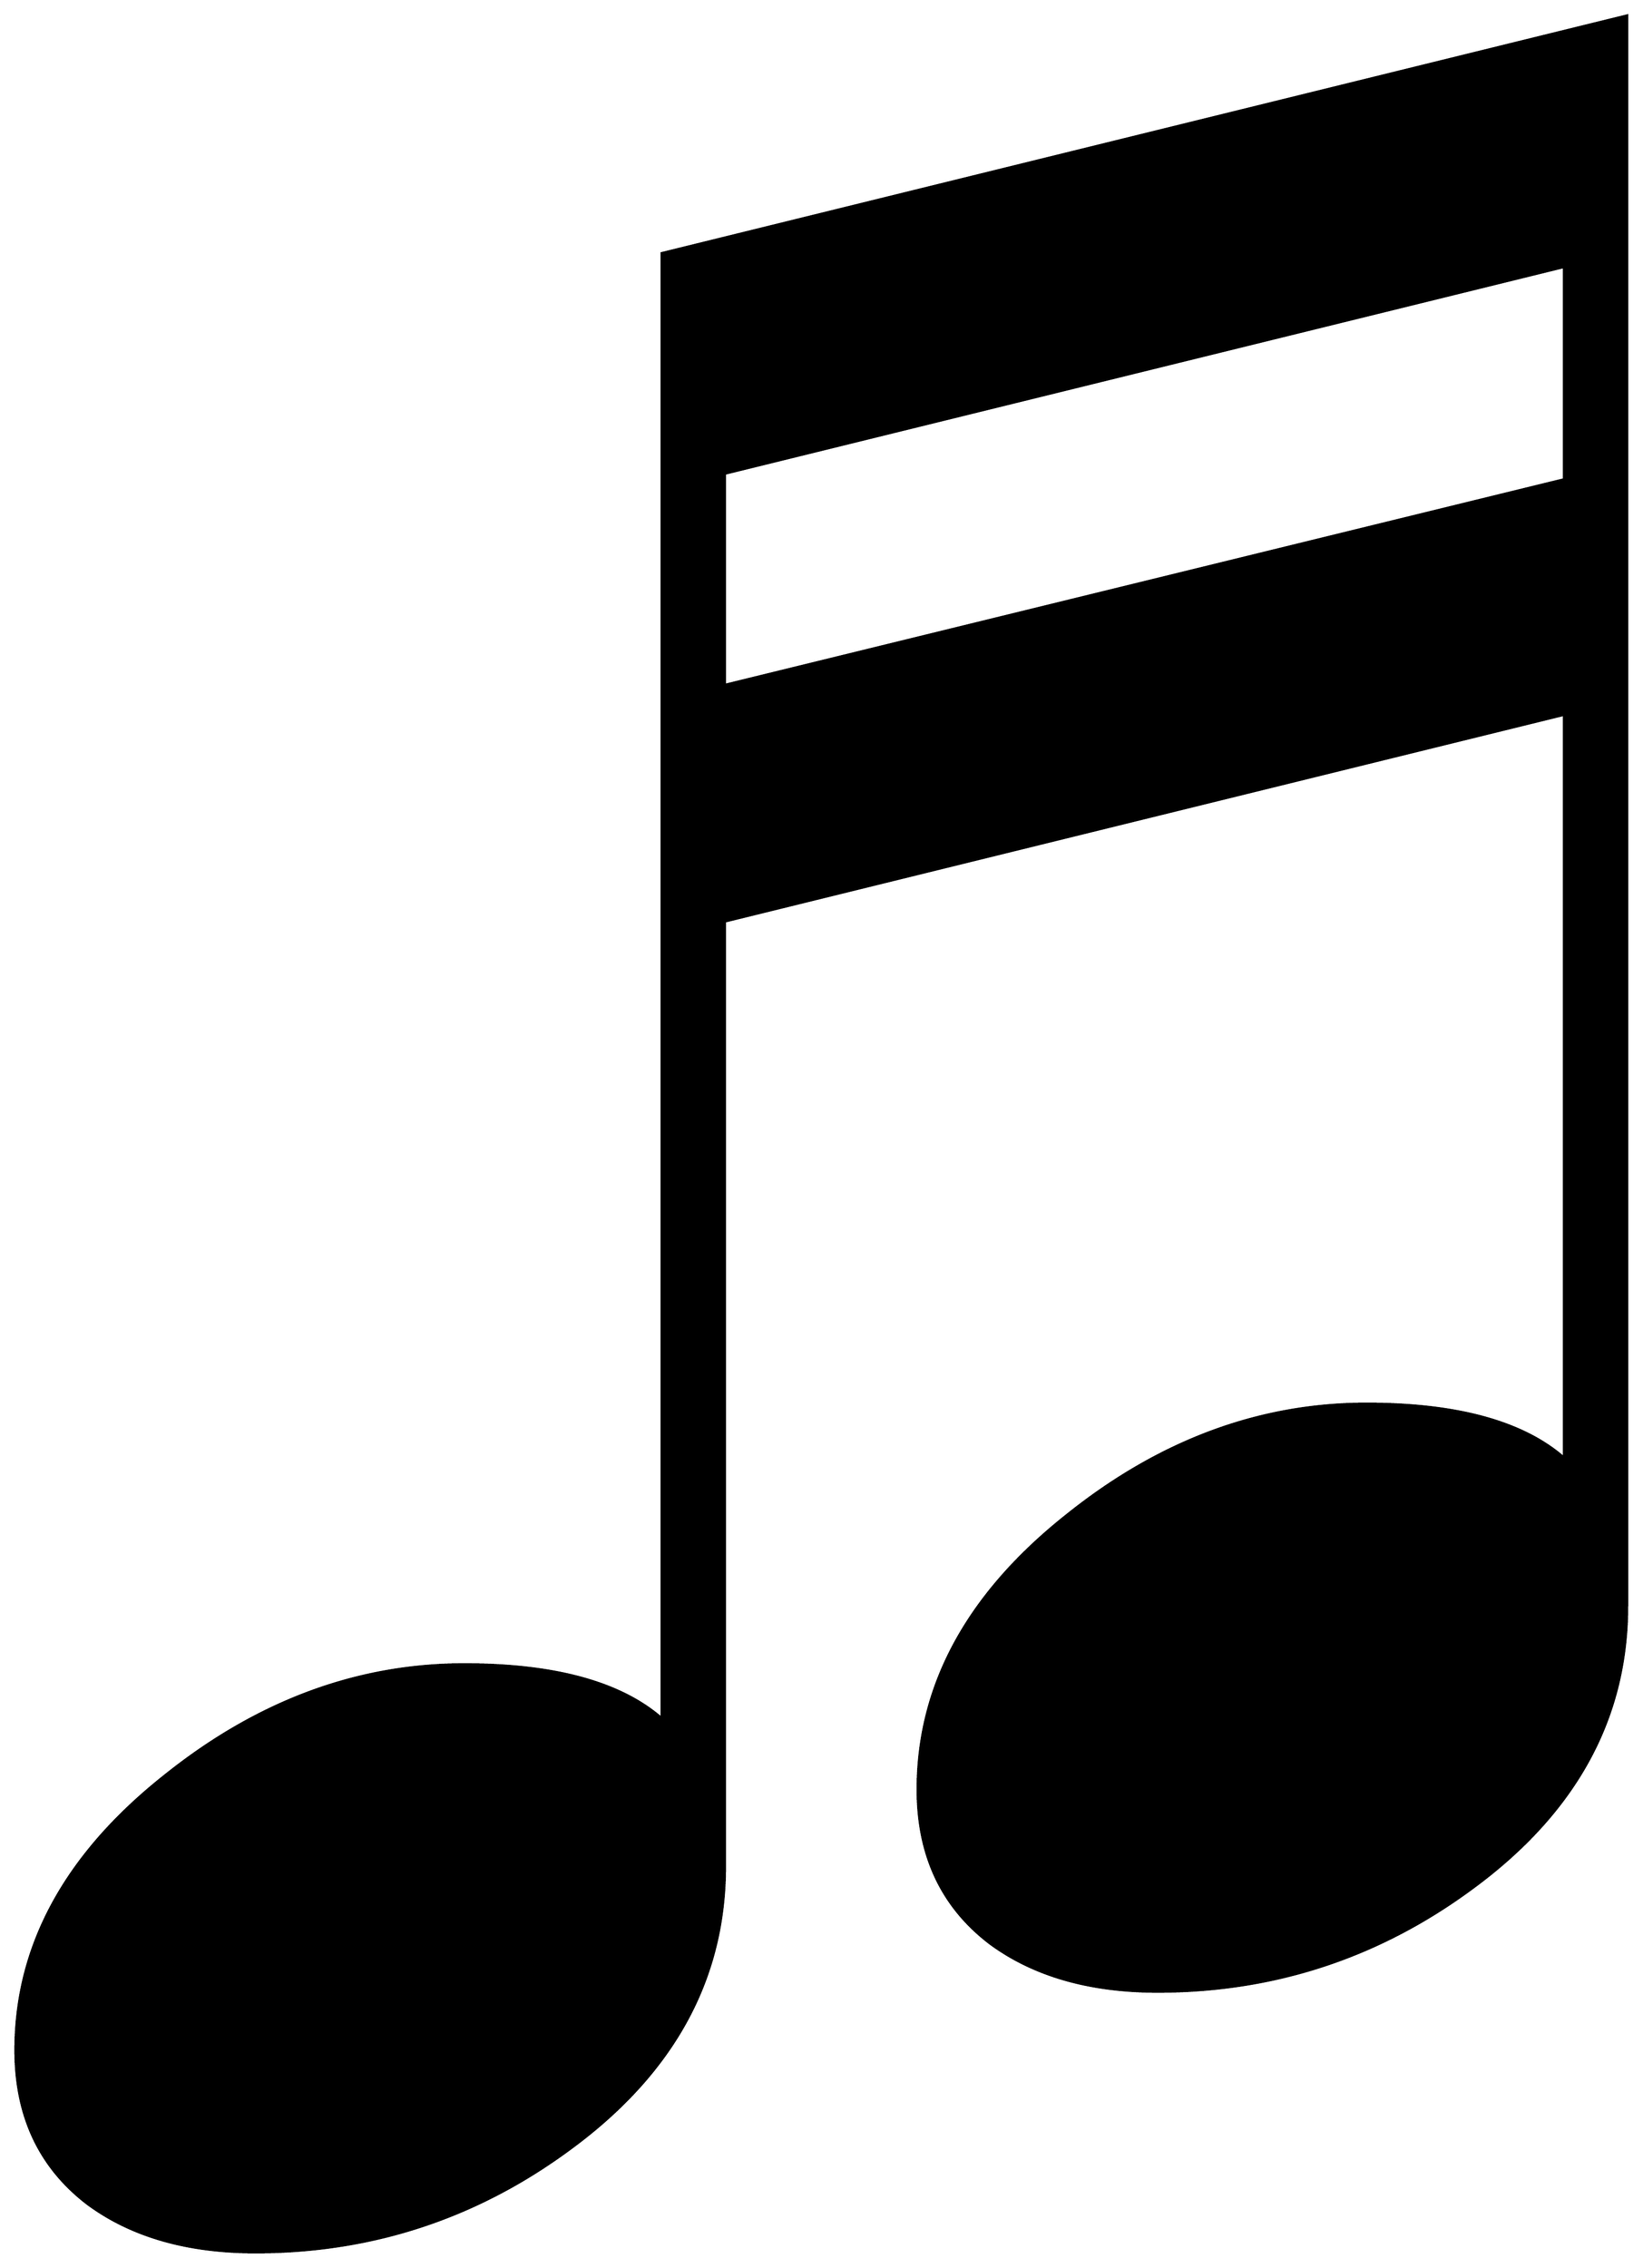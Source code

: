 


\begin{tikzpicture}[y=0.80pt, x=0.80pt, yscale=-1.0, xscale=1.0, inner sep=0pt, outer sep=0pt]
\begin{scope}[shift={(100.0,1706.0)},nonzero rule]
  \path[draw=.,fill=.,line width=1.600pt] (1454.0,-171.0) ..
    controls (1454.0,-73.0) and (1409.0,9.0) .. (1319.0,75.0) ..
    controls (1237.667,135.0) and (1146.333,165.0) .. (1045.0,165.0)
    .. controls (985.667,165.0) and (937.0,151.0) .. (899.0,123.0)
    .. controls (857.0,91.0) and (836.0,46.333) .. (836.0,-11.0)
    .. controls (836.0,-101.667) and (879.333,-181.333) ..
    (966.0,-250.0) .. controls (1046.667,-314.667) and
    (1133.667,-347.0) .. (1227.0,-347.0) .. controls
    (1305.667,-347.0) and (1363.0,-331.333) .. (1399.0,-300.0) --
    (1399.0,-947.0) -- (668.0,-767.0) -- (668.0,56.0) ..
    controls (668.0,154.0) and (623.0,236.0) .. (533.0,302.0) ..
    controls (451.667,362.0) and (360.333,392.0) .. (259.0,392.0) ..
    controls (199.667,392.0) and (151.0,378.0) .. (113.0,350.0) ..
    controls (71.0,318.0) and (50.0,273.333) .. (50.0,216.0) ..
    controls (50.0,125.333) and (93.333,45.667) .. (180.0,-23.0) ..
    controls (260.667,-87.667) and (347.667,-120.0) .. (441.0,-120.0)
    .. controls (519.667,-120.0) and (577.0,-104.333) ..
    (613.0,-73.0) -- (613.0,-1349.0) -- (1454.0,-1556.0) --
    (1454.0,-171.0) -- cycle(1399.0,-1152.0) -- (1399.0,-1337.0)
    -- (668.0,-1157.0) -- (668.0,-973.0) -- (1399.0,-1152.0) --
    cycle;
\end{scope}

\end{tikzpicture}

